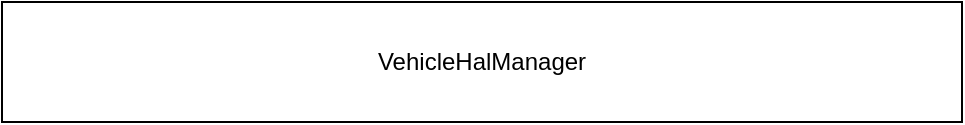 <mxfile>
    <diagram id="lENhGMLHA9J-PEjUayrK" name="第 1 页">
        <mxGraphModel dx="1635" dy="1139" grid="1" gridSize="10" guides="1" tooltips="1" connect="1" arrows="1" fold="1" page="1" pageScale="1" pageWidth="1169" pageHeight="1654" math="0" shadow="0">
            <root>
                <mxCell id="0"/>
                <mxCell id="1" parent="0"/>
                <mxCell id="2" value="VehicleHalManager" style="rounded=0;whiteSpace=wrap;html=1;" vertex="1" parent="1">
                    <mxGeometry x="260" y="320" width="480" height="60" as="geometry"/>
                </mxCell>
            </root>
        </mxGraphModel>
    </diagram>
</mxfile>